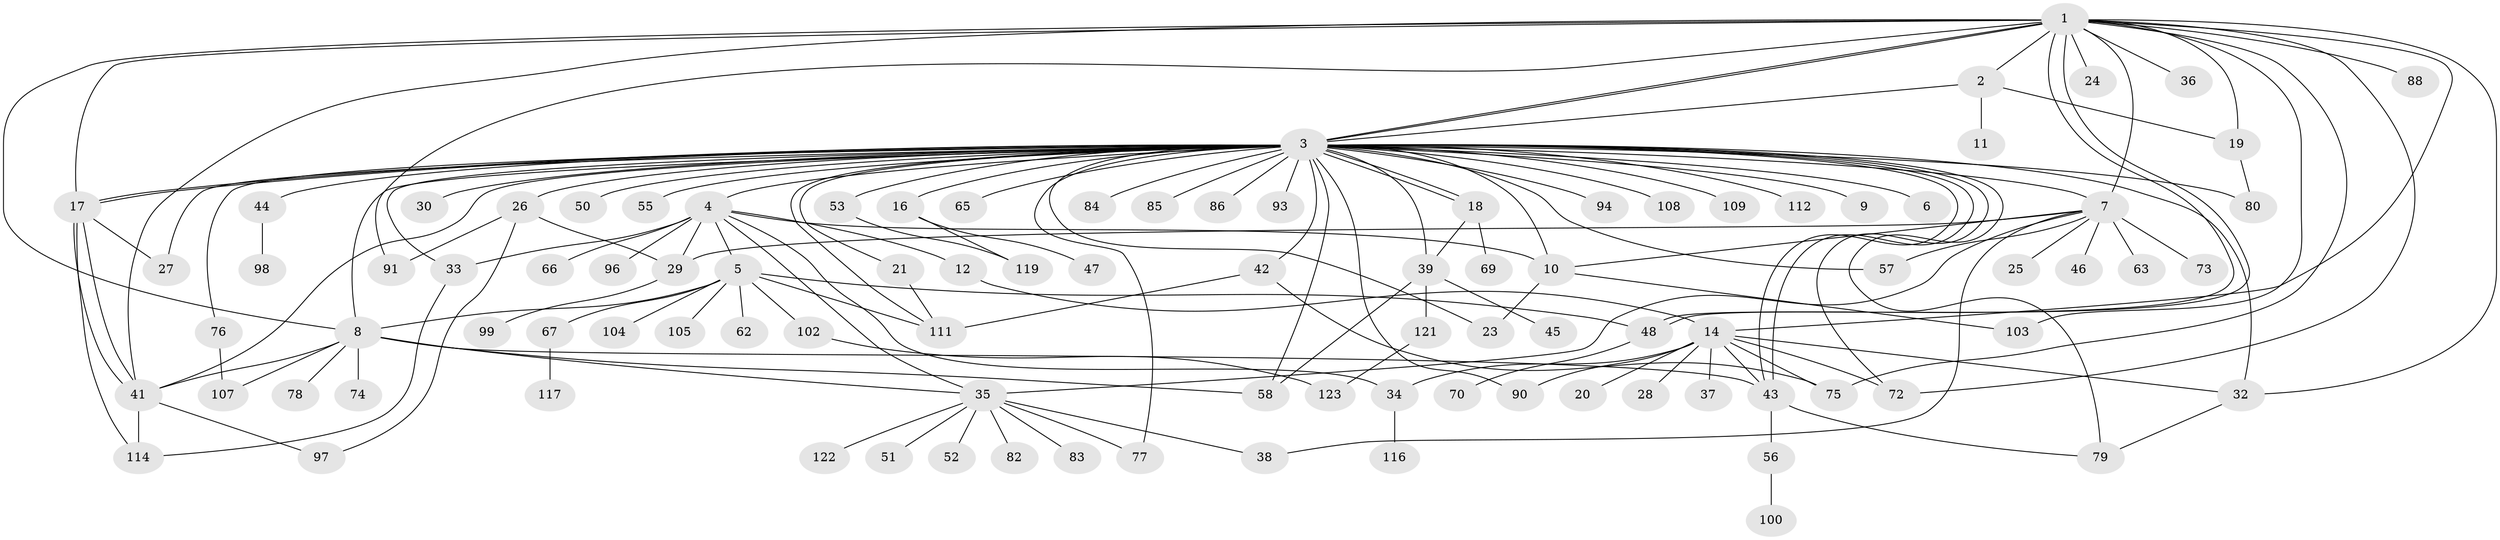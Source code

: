 // original degree distribution, {13: 0.008, 5: 0.032, 49: 0.008, 11: 0.024, 9: 0.032, 1: 0.448, 6: 0.016, 2: 0.256, 4: 0.088, 7: 0.008, 3: 0.08}
// Generated by graph-tools (version 1.1) at 2025/11/02/27/25 16:11:09]
// undirected, 98 vertices, 153 edges
graph export_dot {
graph [start="1"]
  node [color=gray90,style=filled];
  1 [super="+13"];
  2 [super="+81"];
  3 [super="+106"];
  4 [super="+89"];
  5 [super="+22"];
  6;
  7 [super="+40"];
  8 [super="+64"];
  9;
  10 [super="+49"];
  11;
  12;
  14 [super="+15"];
  16 [super="+61"];
  17;
  18;
  19;
  20;
  21 [super="+31"];
  23 [super="+60"];
  24;
  25;
  26;
  27;
  28;
  29 [super="+54"];
  30;
  32 [super="+125"];
  33;
  34;
  35 [super="+68"];
  36;
  37;
  38;
  39 [super="+110"];
  41 [super="+87"];
  42 [super="+71"];
  43 [super="+101"];
  44;
  45;
  46;
  47;
  48 [super="+92"];
  50;
  51;
  52 [super="+118"];
  53;
  55;
  56;
  57;
  58 [super="+59"];
  62 [super="+113"];
  63;
  65 [super="+120"];
  66;
  67;
  69;
  70;
  72 [super="+95"];
  73;
  74;
  75;
  76;
  77;
  78;
  79;
  80 [super="+115"];
  82;
  83;
  84;
  85;
  86;
  88;
  90;
  91;
  93;
  94;
  96;
  97;
  98;
  99;
  100;
  102;
  103;
  104;
  105;
  107;
  108;
  109;
  111;
  112;
  114 [super="+124"];
  116;
  117;
  119;
  121;
  122;
  123;
  1 -- 2;
  1 -- 3 [weight=2];
  1 -- 3;
  1 -- 7;
  1 -- 24;
  1 -- 48;
  1 -- 48;
  1 -- 75;
  1 -- 103;
  1 -- 32;
  1 -- 41;
  1 -- 72;
  1 -- 36;
  1 -- 8;
  1 -- 14;
  1 -- 17;
  1 -- 19;
  1 -- 88;
  1 -- 91;
  2 -- 3;
  2 -- 11;
  2 -- 19;
  3 -- 4 [weight=2];
  3 -- 6;
  3 -- 7;
  3 -- 8;
  3 -- 9;
  3 -- 10;
  3 -- 16;
  3 -- 17;
  3 -- 17;
  3 -- 18;
  3 -- 18;
  3 -- 21;
  3 -- 23;
  3 -- 26;
  3 -- 27;
  3 -- 30;
  3 -- 32;
  3 -- 33;
  3 -- 42;
  3 -- 43;
  3 -- 43;
  3 -- 44;
  3 -- 50;
  3 -- 53;
  3 -- 55;
  3 -- 57;
  3 -- 65;
  3 -- 76;
  3 -- 77;
  3 -- 79;
  3 -- 80;
  3 -- 84;
  3 -- 85;
  3 -- 86;
  3 -- 90;
  3 -- 93;
  3 -- 94;
  3 -- 108;
  3 -- 109;
  3 -- 111;
  3 -- 112;
  3 -- 58;
  3 -- 39;
  3 -- 41;
  3 -- 72;
  4 -- 5;
  4 -- 10;
  4 -- 12;
  4 -- 33;
  4 -- 34;
  4 -- 35;
  4 -- 66;
  4 -- 96;
  4 -- 29;
  5 -- 48;
  5 -- 62;
  5 -- 67;
  5 -- 102;
  5 -- 104;
  5 -- 105;
  5 -- 111;
  5 -- 8;
  7 -- 10;
  7 -- 25;
  7 -- 29;
  7 -- 46;
  7 -- 57;
  7 -- 63;
  7 -- 73;
  7 -- 35;
  7 -- 38;
  8 -- 35;
  8 -- 41;
  8 -- 58;
  8 -- 74;
  8 -- 78;
  8 -- 107;
  8 -- 43;
  10 -- 103;
  10 -- 23;
  12 -- 14;
  14 -- 32;
  14 -- 34;
  14 -- 37;
  14 -- 72;
  14 -- 43;
  14 -- 75;
  14 -- 20;
  14 -- 90;
  14 -- 28;
  16 -- 47;
  16 -- 119;
  17 -- 27;
  17 -- 41;
  17 -- 41;
  17 -- 114;
  18 -- 39;
  18 -- 69;
  19 -- 80;
  21 -- 111;
  26 -- 29;
  26 -- 91;
  26 -- 97;
  29 -- 99;
  32 -- 79;
  33 -- 114;
  34 -- 116;
  35 -- 38;
  35 -- 51;
  35 -- 52;
  35 -- 77;
  35 -- 82;
  35 -- 122;
  35 -- 83;
  39 -- 45;
  39 -- 121;
  39 -- 58;
  41 -- 114;
  41 -- 97;
  42 -- 75;
  42 -- 111;
  43 -- 56;
  43 -- 79;
  44 -- 98;
  48 -- 70;
  53 -- 119;
  56 -- 100;
  67 -- 117;
  76 -- 107;
  102 -- 123;
  121 -- 123;
}
